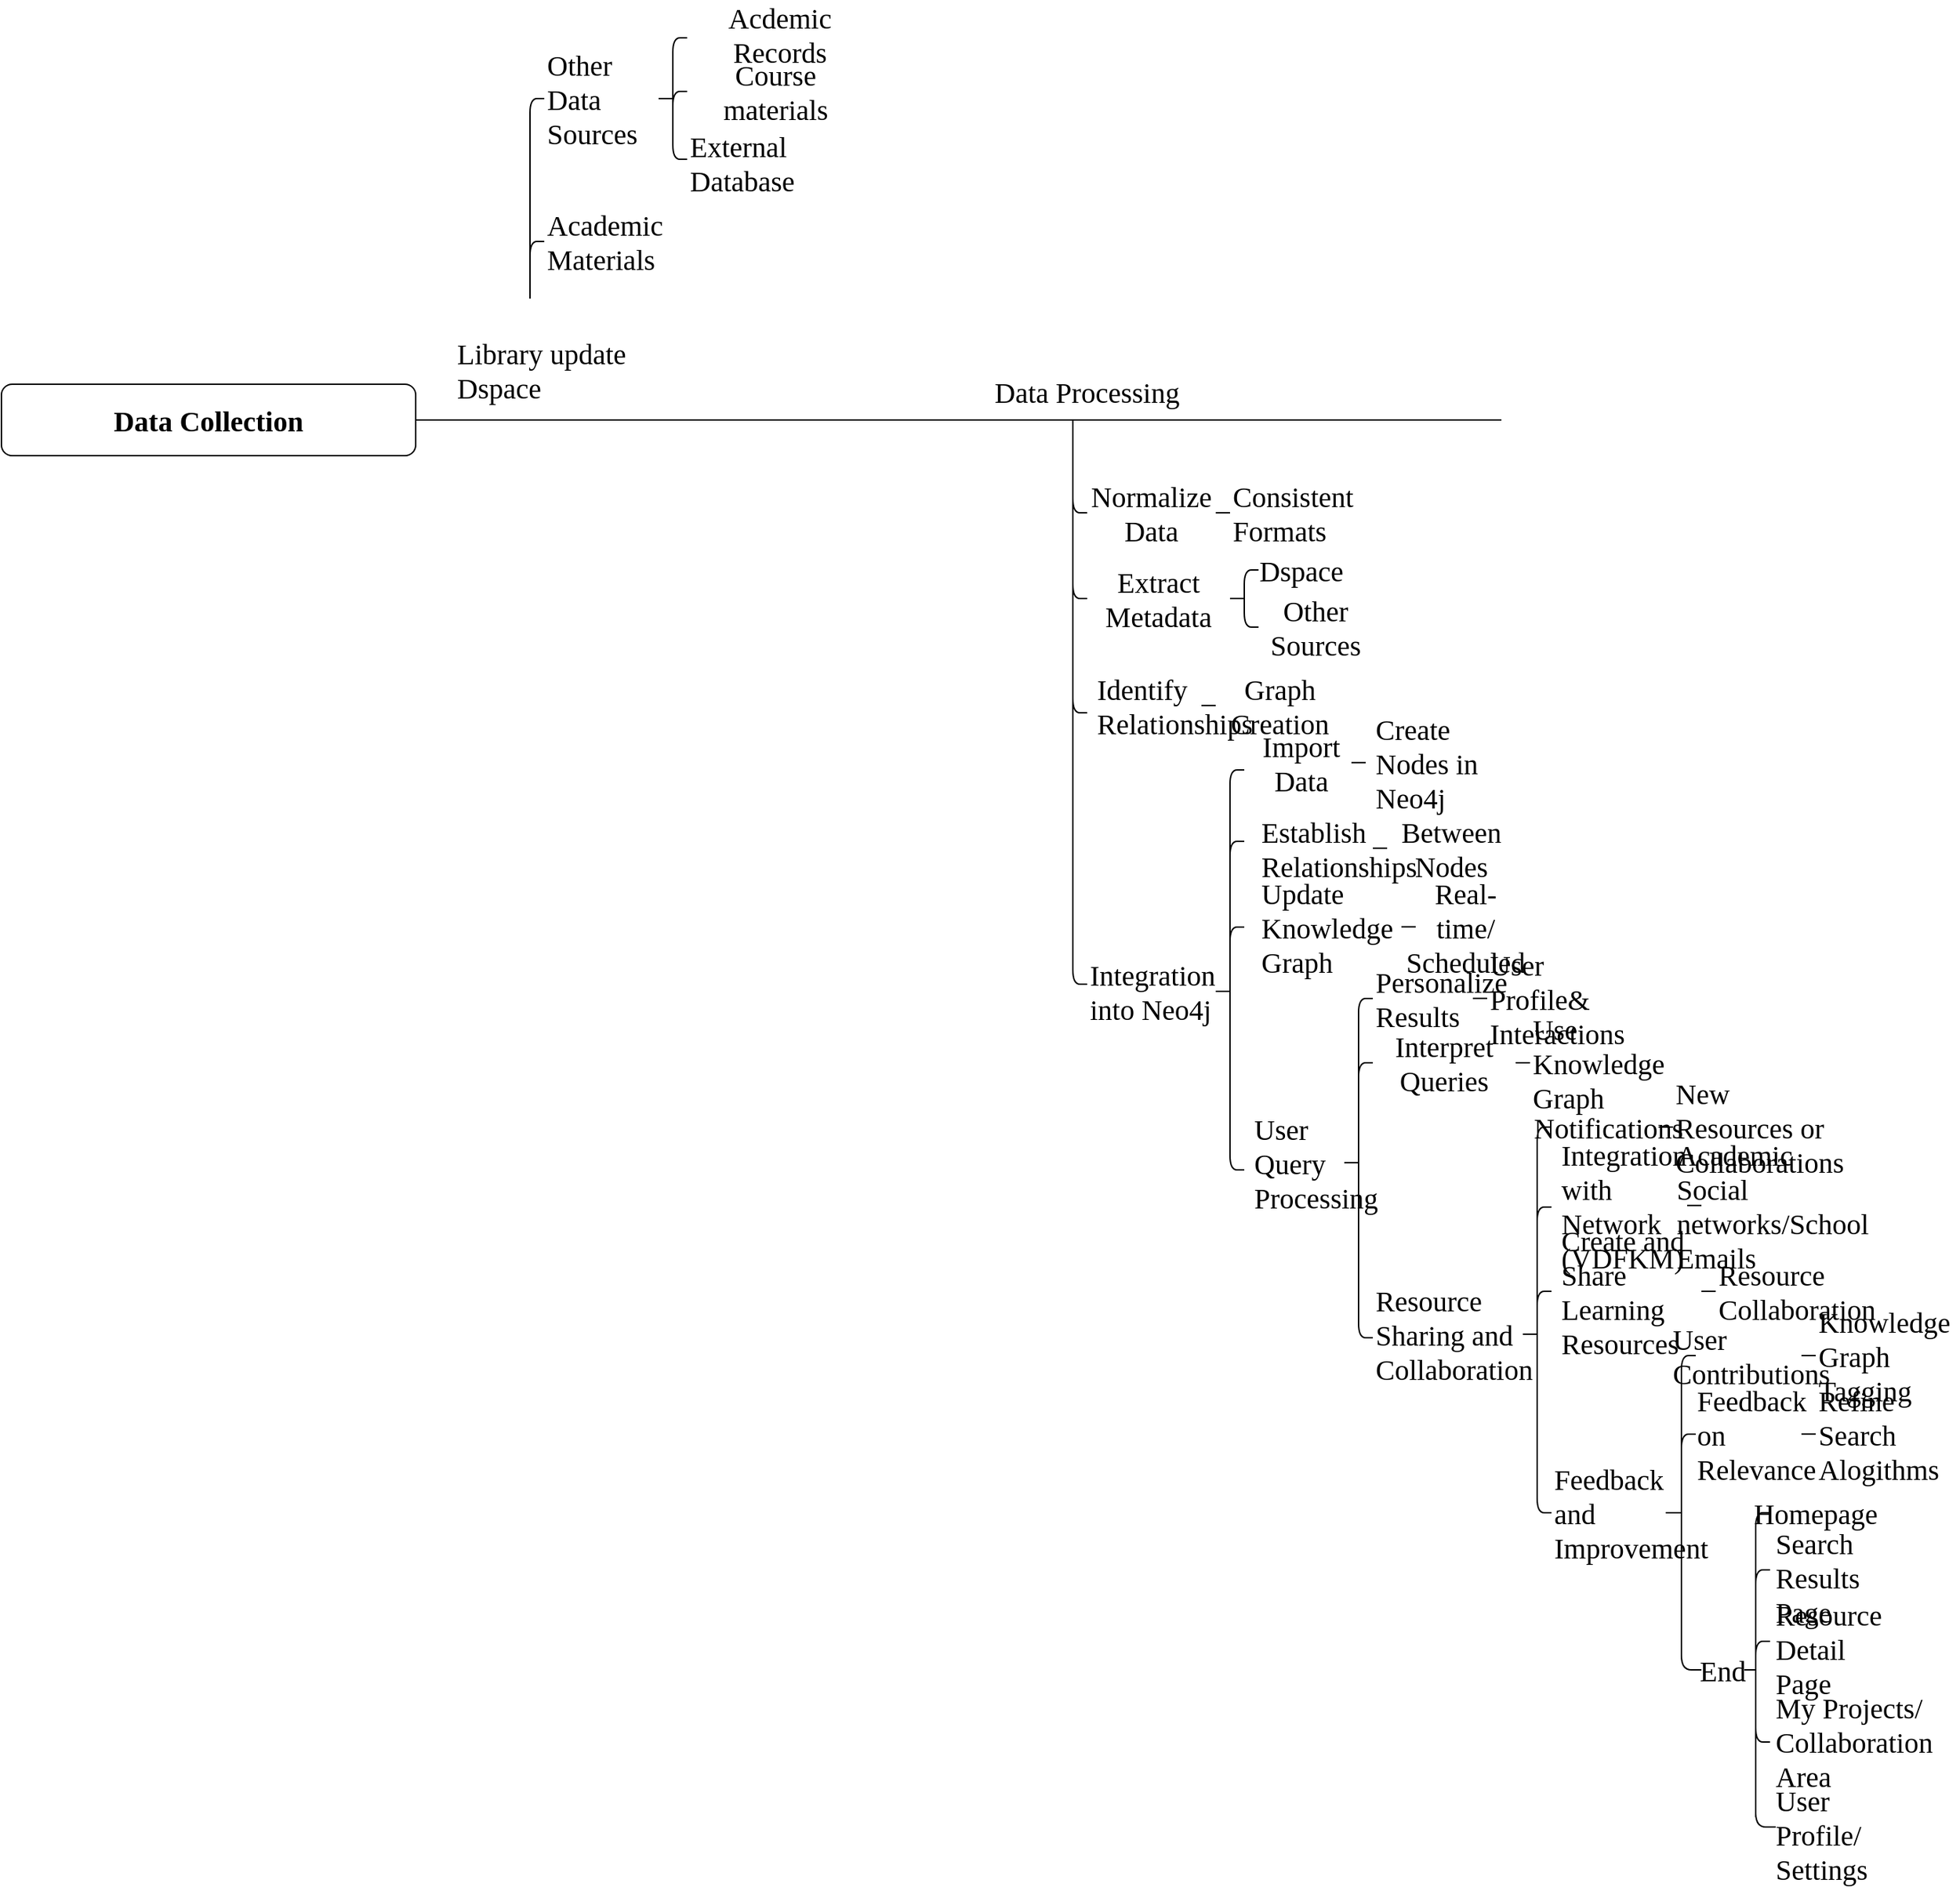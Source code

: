 <mxfile version="23.1.7" type="github">
  <diagram id="8F4zbxn3im7hMf3nRt4b" name="Trang-1">
    <mxGraphModel dx="1049" dy="2805" grid="1" gridSize="10" guides="1" tooltips="1" connect="1" arrows="1" fold="1" page="1" pageScale="1" pageWidth="827" pageHeight="1169" math="0" shadow="0">
      <root>
        <mxCell id="0" />
        <mxCell id="1" parent="0" />
        <mxCell id="zoPng6HbuZyHixyTHXBz-1" value="&lt;b style=&quot;font-size: 20px;&quot;&gt;Data Collection&lt;/b&gt;" style="rounded=1;whiteSpace=wrap;html=1;fontSize=20;fontFamily=Verdana;" vertex="1" parent="1">
          <mxGeometry x="60" y="220" width="290" height="50" as="geometry" />
        </mxCell>
        <mxCell id="zoPng6HbuZyHixyTHXBz-2" value="" style="endArrow=none;html=1;rounded=1;exitX=1;exitY=0.5;exitDx=0;exitDy=0;fontFamily=Verdana;fontSize=20;" edge="1" parent="1" source="zoPng6HbuZyHixyTHXBz-1">
          <mxGeometry width="50" height="50" relative="1" as="geometry">
            <mxPoint x="500" y="360" as="sourcePoint" />
            <mxPoint x="1110" y="245" as="targetPoint" />
          </mxGeometry>
        </mxCell>
        <mxCell id="zoPng6HbuZyHixyTHXBz-3" value="Library update&amp;nbsp;&lt;br style=&quot;font-size: 20px;&quot;&gt;Dspace" style="text;html=1;align=left;verticalAlign=middle;whiteSpace=wrap;rounded=1;fontSize=20;fontFamily=Verdana;" vertex="1" parent="1">
          <mxGeometry x="377" y="190" width="140" height="40" as="geometry" />
        </mxCell>
        <mxCell id="zoPng6HbuZyHixyTHXBz-10" value="Other Data Sources" style="text;html=1;align=left;verticalAlign=middle;whiteSpace=wrap;rounded=0;fontSize=20;fontFamily=Verdana;" vertex="1" parent="1">
          <mxGeometry x="440" width="90" height="40" as="geometry" />
        </mxCell>
        <mxCell id="zoPng6HbuZyHixyTHXBz-12" value="Academic Materials" style="text;html=1;align=left;verticalAlign=middle;whiteSpace=wrap;rounded=0;fontSize=20;fontFamily=Verdana;" vertex="1" parent="1">
          <mxGeometry x="440" y="100" width="90" height="40" as="geometry" />
        </mxCell>
        <mxCell id="zoPng6HbuZyHixyTHXBz-17" value="" style="group;fontFamily=Verdana;fontSize=20;" vertex="1" connectable="0" parent="1">
          <mxGeometry x="430" y="20" height="100" as="geometry" />
        </mxCell>
        <mxCell id="zoPng6HbuZyHixyTHXBz-4" value="" style="endArrow=none;html=1;rounded=1;jumpSize=1;curved=0;endSize=1;startSize=2;strokeWidth=1;fontFamily=Verdana;fontSize=20;" edge="1" parent="zoPng6HbuZyHixyTHXBz-17">
          <mxGeometry width="50" height="50" relative="1" as="geometry">
            <mxPoint y="140" as="sourcePoint" />
            <mxPoint x="10" as="targetPoint" />
            <Array as="points">
              <mxPoint />
            </Array>
          </mxGeometry>
        </mxCell>
        <mxCell id="zoPng6HbuZyHixyTHXBz-16" value="" style="endArrow=none;html=1;rounded=1;jumpSize=1;curved=0;endSize=1;startSize=2;strokeWidth=1;fontFamily=Verdana;fontSize=20;" edge="1" parent="zoPng6HbuZyHixyTHXBz-17">
          <mxGeometry width="50" height="50" relative="1" as="geometry">
            <mxPoint y="130" as="sourcePoint" />
            <mxPoint x="10" y="100" as="targetPoint" />
            <Array as="points">
              <mxPoint y="100" />
            </Array>
          </mxGeometry>
        </mxCell>
        <mxCell id="zoPng6HbuZyHixyTHXBz-21" value="" style="group;fontFamily=Verdana;fontSize=20;" vertex="1" connectable="0" parent="1">
          <mxGeometry x="530" y="-22.5" height="85" as="geometry" />
        </mxCell>
        <mxCell id="zoPng6HbuZyHixyTHXBz-15" value="" style="endArrow=none;html=1;rounded=1;fontFamily=Verdana;fontSize=20;" edge="1" parent="zoPng6HbuZyHixyTHXBz-21">
          <mxGeometry width="50" height="50" relative="1" as="geometry">
            <mxPoint x="-10" y="42.5" as="sourcePoint" />
            <mxPoint y="42.46" as="targetPoint" />
            <Array as="points">
              <mxPoint y="42.46" />
            </Array>
          </mxGeometry>
        </mxCell>
        <mxCell id="zoPng6HbuZyHixyTHXBz-19" value="" style="group;fontFamily=Verdana;fontSize=20;" vertex="1" connectable="0" parent="1">
          <mxGeometry x="530" y="-22.5" height="85" as="geometry" />
        </mxCell>
        <mxCell id="zoPng6HbuZyHixyTHXBz-13" value="" style="endArrow=none;html=1;rounded=1;jumpSize=1;curved=0;endSize=1;startSize=2;strokeWidth=1;fontFamily=Verdana;fontSize=20;" edge="1" parent="zoPng6HbuZyHixyTHXBz-19">
          <mxGeometry width="50" height="50" relative="1" as="geometry">
            <mxPoint x="10" y="85" as="sourcePoint" />
            <mxPoint x="10" as="targetPoint" />
            <Array as="points">
              <mxPoint y="85" />
              <mxPoint />
            </Array>
          </mxGeometry>
        </mxCell>
        <mxCell id="zoPng6HbuZyHixyTHXBz-22" value="Acdemic Records" style="text;html=1;align=center;verticalAlign=middle;whiteSpace=wrap;rounded=0;fontSize=20;fontFamily=Verdana;" vertex="1" parent="1">
          <mxGeometry x="540" y="-40" width="130" height="30" as="geometry" />
        </mxCell>
        <mxCell id="zoPng6HbuZyHixyTHXBz-23" value="Course materials" style="text;html=1;align=center;verticalAlign=middle;whiteSpace=wrap;rounded=0;fontSize=20;fontFamily=Verdana;" vertex="1" parent="1">
          <mxGeometry x="540" width="124" height="30" as="geometry" />
        </mxCell>
        <mxCell id="zoPng6HbuZyHixyTHXBz-24" value="External Database" style="text;html=1;align=left;verticalAlign=middle;whiteSpace=wrap;rounded=0;fontSize=20;fontFamily=Verdana;" vertex="1" parent="1">
          <mxGeometry x="540" y="50" width="60" height="30" as="geometry" />
        </mxCell>
        <mxCell id="zoPng6HbuZyHixyTHXBz-18" value="" style="endArrow=none;html=1;rounded=1;jumpSize=1;curved=0;endSize=1;startSize=2;strokeWidth=1;fontFamily=Verdana;fontSize=20;" edge="1" parent="1">
          <mxGeometry width="50" height="50" relative="1" as="geometry">
            <mxPoint x="530" y="35" as="sourcePoint" />
            <mxPoint x="540" y="15" as="targetPoint" />
            <Array as="points">
              <mxPoint x="530" y="15" />
            </Array>
          </mxGeometry>
        </mxCell>
        <mxCell id="zoPng6HbuZyHixyTHXBz-26" value="Data Processing" style="text;html=1;align=center;verticalAlign=middle;whiteSpace=wrap;rounded=0;fontSize=20;fontFamily=Verdana;" vertex="1" parent="1">
          <mxGeometry x="740" y="210" width="160" height="30" as="geometry" />
        </mxCell>
        <mxCell id="zoPng6HbuZyHixyTHXBz-33" value="" style="group;fontFamily=Verdana;fontSize=20;" vertex="1" connectable="0" parent="1">
          <mxGeometry x="920" y="535" height="100" as="geometry" />
        </mxCell>
        <mxCell id="zoPng6HbuZyHixyTHXBz-34" value="" style="endArrow=none;html=1;rounded=1;jumpSize=1;curved=0;endSize=1;startSize=2;strokeWidth=1;fontFamily=Verdana;fontSize=20;" edge="1" parent="zoPng6HbuZyHixyTHXBz-33">
          <mxGeometry width="50" height="50" relative="1" as="geometry">
            <mxPoint y="140" as="sourcePoint" />
            <mxPoint x="10" y="5" as="targetPoint" />
            <Array as="points">
              <mxPoint y="5" />
            </Array>
          </mxGeometry>
        </mxCell>
        <mxCell id="zoPng6HbuZyHixyTHXBz-35" value="" style="endArrow=none;html=1;rounded=1;jumpSize=1;curved=0;endSize=1;startSize=2;strokeWidth=1;fontFamily=Verdana;fontSize=20;" edge="1" parent="zoPng6HbuZyHixyTHXBz-33">
          <mxGeometry width="50" height="50" relative="1" as="geometry">
            <mxPoint y="130" as="sourcePoint" />
            <mxPoint x="10" y="65" as="targetPoint" />
            <Array as="points">
              <mxPoint y="65" />
            </Array>
          </mxGeometry>
        </mxCell>
        <mxCell id="zoPng6HbuZyHixyTHXBz-31" value="" style="endArrow=none;html=1;rounded=1;jumpSize=1;curved=0;endSize=1;startSize=2;strokeWidth=1;fontFamily=Verdana;fontSize=20;" edge="1" parent="1">
          <mxGeometry width="50" height="50" relative="1" as="geometry">
            <mxPoint x="810" y="245" as="sourcePoint" />
            <mxPoint x="820" y="640" as="targetPoint" />
            <Array as="points">
              <mxPoint x="810" y="640" />
            </Array>
          </mxGeometry>
        </mxCell>
        <mxCell id="zoPng6HbuZyHixyTHXBz-32" value="" style="endArrow=none;html=1;rounded=1;jumpSize=1;curved=0;endSize=1;startSize=2;strokeWidth=1;fontFamily=Verdana;fontSize=20;" edge="1" parent="1">
          <mxGeometry width="50" height="50" relative="1" as="geometry">
            <mxPoint x="810" y="400" as="sourcePoint" />
            <mxPoint x="820" y="450" as="targetPoint" />
            <Array as="points">
              <mxPoint x="810" y="450" />
            </Array>
          </mxGeometry>
        </mxCell>
        <mxCell id="zoPng6HbuZyHixyTHXBz-28" value="" style="endArrow=none;html=1;rounded=1;jumpSize=1;curved=0;endSize=1;startSize=2;strokeWidth=1;fontFamily=Verdana;fontSize=20;" edge="1" parent="1">
          <mxGeometry width="50" height="50" relative="1" as="geometry">
            <mxPoint x="810" y="250" as="sourcePoint" />
            <mxPoint x="820" y="310" as="targetPoint" />
            <Array as="points">
              <mxPoint x="810" y="310" />
            </Array>
          </mxGeometry>
        </mxCell>
        <mxCell id="zoPng6HbuZyHixyTHXBz-29" value="" style="endArrow=none;html=1;rounded=1;jumpSize=1;curved=0;endSize=1;startSize=2;strokeWidth=1;fontFamily=Verdana;fontSize=20;" edge="1" parent="1">
          <mxGeometry width="50" height="50" relative="1" as="geometry">
            <mxPoint x="810" y="330" as="sourcePoint" />
            <mxPoint x="820" y="370" as="targetPoint" />
            <Array as="points">
              <mxPoint x="810" y="370" />
            </Array>
          </mxGeometry>
        </mxCell>
        <mxCell id="zoPng6HbuZyHixyTHXBz-36" value="Normalize Data" style="text;html=1;align=center;verticalAlign=middle;whiteSpace=wrap;rounded=0;fontFamily=Verdana;fontSize=20;" vertex="1" parent="1">
          <mxGeometry x="820" y="300" width="90" height="20" as="geometry" />
        </mxCell>
        <mxCell id="zoPng6HbuZyHixyTHXBz-37" value="Extract Metadata" style="text;html=1;align=center;verticalAlign=middle;whiteSpace=wrap;rounded=0;fontFamily=Verdana;fontSize=20;" vertex="1" parent="1">
          <mxGeometry x="820" y="360" width="100" height="20" as="geometry" />
        </mxCell>
        <mxCell id="zoPng6HbuZyHixyTHXBz-38" value="Identify Relationships" style="text;html=1;align=left;verticalAlign=middle;whiteSpace=wrap;rounded=0;fontFamily=Verdana;fontSize=20;" vertex="1" parent="1">
          <mxGeometry x="825" y="430" width="80" height="30" as="geometry" />
        </mxCell>
        <mxCell id="zoPng6HbuZyHixyTHXBz-39" value="Integration into Neo4j" style="text;html=1;align=left;verticalAlign=middle;whiteSpace=wrap;rounded=0;fontFamily=Verdana;fontSize=20;" vertex="1" parent="1">
          <mxGeometry x="820" y="630" width="90" height="30" as="geometry" />
        </mxCell>
        <mxCell id="zoPng6HbuZyHixyTHXBz-40" value="" style="endArrow=none;html=1;rounded=1;exitX=1;exitY=0.5;exitDx=0;exitDy=0;fontFamily=Verdana;fontSize=20;" edge="1" parent="1" source="zoPng6HbuZyHixyTHXBz-36">
          <mxGeometry width="50" height="50" relative="1" as="geometry">
            <mxPoint x="920" y="410" as="sourcePoint" />
            <mxPoint x="920" y="310" as="targetPoint" />
          </mxGeometry>
        </mxCell>
        <mxCell id="zoPng6HbuZyHixyTHXBz-41" value="Consistent Formats" style="text;html=1;align=left;verticalAlign=middle;whiteSpace=wrap;rounded=0;fontFamily=Verdana;fontSize=20;" vertex="1" parent="1">
          <mxGeometry x="920" y="295" width="60" height="30" as="geometry" />
        </mxCell>
        <mxCell id="zoPng6HbuZyHixyTHXBz-43" value="" style="endArrow=none;html=1;rounded=1;jumpSize=1;curved=0;endSize=1;startSize=2;strokeWidth=1;fontFamily=Verdana;fontSize=20;" edge="1" parent="1">
          <mxGeometry width="50" height="50" relative="1" as="geometry">
            <mxPoint x="940" y="390" as="sourcePoint" />
            <mxPoint x="940" y="350" as="targetPoint" />
            <Array as="points">
              <mxPoint x="930" y="390" />
              <mxPoint x="930" y="350" />
            </Array>
          </mxGeometry>
        </mxCell>
        <mxCell id="zoPng6HbuZyHixyTHXBz-44" value="" style="endArrow=none;html=1;rounded=1;fontFamily=Verdana;fontSize=20;" edge="1" parent="1">
          <mxGeometry width="50" height="50" relative="1" as="geometry">
            <mxPoint x="920" y="369.97" as="sourcePoint" />
            <mxPoint x="930" y="369.97" as="targetPoint" />
            <Array as="points">
              <mxPoint x="930" y="369.97" />
            </Array>
          </mxGeometry>
        </mxCell>
        <mxCell id="zoPng6HbuZyHixyTHXBz-45" value="Dspace" style="text;html=1;align=center;verticalAlign=middle;whiteSpace=wrap;rounded=0;fontFamily=Verdana;fontSize=20;" vertex="1" parent="1">
          <mxGeometry x="940" y="340" width="60" height="20" as="geometry" />
        </mxCell>
        <mxCell id="zoPng6HbuZyHixyTHXBz-46" value="Other Sources" style="text;html=1;align=center;verticalAlign=middle;whiteSpace=wrap;rounded=0;fontFamily=Verdana;fontSize=20;" vertex="1" parent="1">
          <mxGeometry x="940" y="380" width="80" height="20" as="geometry" />
        </mxCell>
        <mxCell id="zoPng6HbuZyHixyTHXBz-47" value="" style="endArrow=none;html=1;rounded=1;exitX=1;exitY=0.5;exitDx=0;exitDy=0;fontFamily=Verdana;fontSize=20;" edge="1" parent="1">
          <mxGeometry width="50" height="50" relative="1" as="geometry">
            <mxPoint x="900" y="444.9" as="sourcePoint" />
            <mxPoint x="910" y="444.9" as="targetPoint" />
          </mxGeometry>
        </mxCell>
        <mxCell id="zoPng6HbuZyHixyTHXBz-48" value="Graph Creation" style="text;html=1;align=center;verticalAlign=middle;whiteSpace=wrap;rounded=0;fontFamily=Verdana;fontSize=20;" vertex="1" parent="1">
          <mxGeometry x="910" y="435" width="90" height="20" as="geometry" />
        </mxCell>
        <mxCell id="zoPng6HbuZyHixyTHXBz-49" value="" style="endArrow=none;html=1;rounded=1;jumpSize=1;curved=0;endSize=1;startSize=2;strokeWidth=1;fontFamily=Verdana;fontSize=20;" edge="1" parent="1">
          <mxGeometry width="50" height="50" relative="1" as="geometry">
            <mxPoint x="930" y="770" as="sourcePoint" />
            <mxPoint x="930" y="490" as="targetPoint" />
            <Array as="points">
              <mxPoint x="920" y="770" />
              <mxPoint x="920" y="490" />
            </Array>
          </mxGeometry>
        </mxCell>
        <mxCell id="zoPng6HbuZyHixyTHXBz-50" value="" style="endArrow=none;html=1;rounded=1;exitX=1;exitY=0.5;exitDx=0;exitDy=0;fontFamily=Verdana;fontSize=20;" edge="1" parent="1" source="zoPng6HbuZyHixyTHXBz-39">
          <mxGeometry width="50" height="50" relative="1" as="geometry">
            <mxPoint x="910" y="650" as="sourcePoint" />
            <mxPoint x="920" y="645" as="targetPoint" />
          </mxGeometry>
        </mxCell>
        <mxCell id="zoPng6HbuZyHixyTHXBz-51" value="Import Data" style="text;html=1;align=center;verticalAlign=middle;whiteSpace=wrap;rounded=0;fontFamily=Verdana;fontSize=20;" vertex="1" parent="1">
          <mxGeometry x="935" y="470" width="70" height="30" as="geometry" />
        </mxCell>
        <mxCell id="zoPng6HbuZyHixyTHXBz-52" value="Establish Relationships" style="text;html=1;align=left;verticalAlign=middle;whiteSpace=wrap;rounded=0;fontFamily=Verdana;fontSize=20;" vertex="1" parent="1">
          <mxGeometry x="940" y="530" width="70" height="30" as="geometry" />
        </mxCell>
        <mxCell id="zoPng6HbuZyHixyTHXBz-53" value="Update Knowledge Graph" style="text;html=1;align=left;verticalAlign=middle;whiteSpace=wrap;rounded=0;fontFamily=Verdana;fontSize=20;" vertex="1" parent="1">
          <mxGeometry x="940" y="585" width="100" height="30" as="geometry" />
        </mxCell>
        <mxCell id="zoPng6HbuZyHixyTHXBz-54" value="User Query Processing" style="text;html=1;align=left;verticalAlign=middle;whiteSpace=wrap;rounded=0;fontFamily=Verdana;fontSize=20;" vertex="1" parent="1">
          <mxGeometry x="935" y="750" width="75" height="30" as="geometry" />
        </mxCell>
        <mxCell id="zoPng6HbuZyHixyTHXBz-55" value="" style="endArrow=none;html=1;rounded=1;jumpSize=1;curved=0;endSize=1;startSize=2;strokeWidth=1;fontFamily=Verdana;fontSize=20;" edge="1" parent="1">
          <mxGeometry width="50" height="50" relative="1" as="geometry">
            <mxPoint x="1020" y="887.5" as="sourcePoint" />
            <mxPoint x="1020" y="650" as="targetPoint" />
            <Array as="points">
              <mxPoint x="1010" y="887.5" />
              <mxPoint x="1010" y="650" />
            </Array>
          </mxGeometry>
        </mxCell>
        <mxCell id="zoPng6HbuZyHixyTHXBz-56" value="" style="endArrow=none;html=1;rounded=1;exitX=1;exitY=0.5;exitDx=0;exitDy=0;fontFamily=Verdana;fontSize=20;" edge="1" parent="1">
          <mxGeometry width="50" height="50" relative="1" as="geometry">
            <mxPoint x="1000" y="764.91" as="sourcePoint" />
            <mxPoint x="1010" y="764.91" as="targetPoint" />
          </mxGeometry>
        </mxCell>
        <mxCell id="zoPng6HbuZyHixyTHXBz-57" value="" style="endArrow=none;html=1;rounded=1;exitX=1;exitY=0.5;exitDx=0;exitDy=0;fontFamily=Verdana;fontSize=20;" edge="1" parent="1">
          <mxGeometry width="50" height="50" relative="1" as="geometry">
            <mxPoint x="1005" y="484.87" as="sourcePoint" />
            <mxPoint x="1015" y="484.87" as="targetPoint" />
          </mxGeometry>
        </mxCell>
        <mxCell id="zoPng6HbuZyHixyTHXBz-59" value="Create Nodes in Neo4j" style="text;html=1;align=left;verticalAlign=middle;whiteSpace=wrap;rounded=0;fontFamily=Verdana;fontSize=20;" vertex="1" parent="1">
          <mxGeometry x="1020" y="470" width="90" height="30" as="geometry" />
        </mxCell>
        <mxCell id="zoPng6HbuZyHixyTHXBz-60" value="" style="endArrow=none;html=1;rounded=1;exitX=1;exitY=0.5;exitDx=0;exitDy=0;fontFamily=Verdana;fontSize=20;" edge="1" parent="1">
          <mxGeometry width="50" height="50" relative="1" as="geometry">
            <mxPoint x="1020" y="544.8" as="sourcePoint" />
            <mxPoint x="1030" y="544.8" as="targetPoint" />
          </mxGeometry>
        </mxCell>
        <mxCell id="zoPng6HbuZyHixyTHXBz-61" value="Between Nodes" style="text;html=1;align=center;verticalAlign=middle;whiteSpace=wrap;rounded=0;fontFamily=Verdana;fontSize=20;" vertex="1" parent="1">
          <mxGeometry x="1030" y="535" width="90" height="20" as="geometry" />
        </mxCell>
        <mxCell id="zoPng6HbuZyHixyTHXBz-62" value="Real-time/&lt;br style=&quot;font-size: 20px;&quot;&gt;Scheduled" style="text;html=1;align=center;verticalAlign=middle;whiteSpace=wrap;rounded=0;fontFamily=Verdana;fontSize=20;" vertex="1" parent="1">
          <mxGeometry x="1050" y="585" width="70" height="30" as="geometry" />
        </mxCell>
        <mxCell id="zoPng6HbuZyHixyTHXBz-63" value="" style="endArrow=none;html=1;rounded=1;exitX=1;exitY=0.5;exitDx=0;exitDy=0;fontFamily=Verdana;fontSize=20;" edge="1" parent="1">
          <mxGeometry width="50" height="50" relative="1" as="geometry">
            <mxPoint x="1040" y="599.81" as="sourcePoint" />
            <mxPoint x="1050" y="599.81" as="targetPoint" />
          </mxGeometry>
        </mxCell>
        <mxCell id="zoPng6HbuZyHixyTHXBz-64" value="" style="group;fontFamily=Verdana;fontSize=20;" vertex="1" connectable="0" parent="1">
          <mxGeometry x="1010" y="690" height="100" as="geometry" />
        </mxCell>
        <mxCell id="zoPng6HbuZyHixyTHXBz-65" value="" style="endArrow=none;html=1;rounded=1;jumpSize=1;curved=0;endSize=1;startSize=2;strokeWidth=1;fontFamily=Verdana;fontSize=20;" edge="1" parent="zoPng6HbuZyHixyTHXBz-64">
          <mxGeometry width="50" height="50" relative="1" as="geometry">
            <mxPoint y="140" as="sourcePoint" />
            <mxPoint x="10" y="5" as="targetPoint" />
            <Array as="points">
              <mxPoint y="5" />
            </Array>
          </mxGeometry>
        </mxCell>
        <mxCell id="zoPng6HbuZyHixyTHXBz-69" value="Personalize Results" style="text;html=1;align=left;verticalAlign=middle;whiteSpace=wrap;rounded=0;fontFamily=Verdana;fontSize=20;" vertex="1" parent="1">
          <mxGeometry x="1020" y="635" width="60" height="30" as="geometry" />
        </mxCell>
        <mxCell id="zoPng6HbuZyHixyTHXBz-70" value="" style="endArrow=none;html=1;rounded=1;exitX=1;exitY=0.5;exitDx=0;exitDy=0;fontFamily=Verdana;fontSize=20;" edge="1" parent="1">
          <mxGeometry width="50" height="50" relative="1" as="geometry">
            <mxPoint x="1090" y="649.91" as="sourcePoint" />
            <mxPoint x="1100" y="649.91" as="targetPoint" />
          </mxGeometry>
        </mxCell>
        <mxCell id="zoPng6HbuZyHixyTHXBz-71" value="User Profile&amp;amp;&lt;br style=&quot;font-size: 20px;&quot;&gt;Interactions" style="text;html=1;align=left;verticalAlign=middle;whiteSpace=wrap;rounded=0;fontFamily=Verdana;fontSize=20;" vertex="1" parent="1">
          <mxGeometry x="1100" y="635" width="80" height="30" as="geometry" />
        </mxCell>
        <mxCell id="zoPng6HbuZyHixyTHXBz-72" value="Interpret Queries" style="text;html=1;align=center;verticalAlign=middle;whiteSpace=wrap;rounded=0;fontFamily=Verdana;fontSize=20;" vertex="1" parent="1">
          <mxGeometry x="1020" y="685" width="100" height="20" as="geometry" />
        </mxCell>
        <mxCell id="zoPng6HbuZyHixyTHXBz-73" value="" style="endArrow=none;html=1;rounded=1;exitX=1;exitY=0.5;exitDx=0;exitDy=0;fontFamily=Verdana;fontSize=20;" edge="1" parent="1" source="zoPng6HbuZyHixyTHXBz-72">
          <mxGeometry width="50" height="50" relative="1" as="geometry">
            <mxPoint x="1100" y="659.91" as="sourcePoint" />
            <mxPoint x="1130" y="695" as="targetPoint" />
          </mxGeometry>
        </mxCell>
        <mxCell id="zoPng6HbuZyHixyTHXBz-74" value="Use Knowledge Graph" style="text;html=1;align=left;verticalAlign=middle;whiteSpace=wrap;rounded=0;fontFamily=Verdana;fontSize=20;" vertex="1" parent="1">
          <mxGeometry x="1130" y="680" width="90" height="30" as="geometry" />
        </mxCell>
        <mxCell id="zoPng6HbuZyHixyTHXBz-75" value="Resource Sharing and Collaboration" style="text;html=1;align=left;verticalAlign=middle;whiteSpace=wrap;rounded=0;fontFamily=Verdana;fontSize=20;" vertex="1" parent="1">
          <mxGeometry x="1020" y="870" width="100" height="30" as="geometry" />
        </mxCell>
        <mxCell id="zoPng6HbuZyHixyTHXBz-76" value="" style="endArrow=none;html=1;rounded=1;jumpSize=1;curved=0;endSize=1;startSize=2;strokeWidth=1;fontFamily=Verdana;fontSize=20;" edge="1" parent="1">
          <mxGeometry width="50" height="50" relative="1" as="geometry">
            <mxPoint x="1145" y="1010" as="sourcePoint" />
            <mxPoint x="1145" y="740" as="targetPoint" />
            <Array as="points">
              <mxPoint x="1135" y="1010" />
              <mxPoint x="1135" y="740" />
            </Array>
          </mxGeometry>
        </mxCell>
        <mxCell id="zoPng6HbuZyHixyTHXBz-77" value="" style="endArrow=none;html=1;rounded=1;fontFamily=Verdana;fontSize=20;" edge="1" parent="1">
          <mxGeometry width="50" height="50" relative="1" as="geometry">
            <mxPoint x="1125" y="884.95" as="sourcePoint" />
            <mxPoint x="1135" y="885.05" as="targetPoint" />
            <Array as="points" />
          </mxGeometry>
        </mxCell>
        <mxCell id="zoPng6HbuZyHixyTHXBz-78" value="" style="group;fontFamily=Verdana;fontSize=20;" vertex="1" connectable="0" parent="1">
          <mxGeometry x="1135" y="791" height="100" as="geometry" />
        </mxCell>
        <mxCell id="zoPng6HbuZyHixyTHXBz-79" value="" style="endArrow=none;html=1;rounded=1;jumpSize=1;curved=0;endSize=1;startSize=2;strokeWidth=1;fontFamily=Verdana;fontSize=20;" edge="1" parent="zoPng6HbuZyHixyTHXBz-78">
          <mxGeometry width="50" height="50" relative="1" as="geometry">
            <mxPoint y="140" as="sourcePoint" />
            <mxPoint x="10" y="5" as="targetPoint" />
            <Array as="points">
              <mxPoint y="5" />
            </Array>
          </mxGeometry>
        </mxCell>
        <mxCell id="zoPng6HbuZyHixyTHXBz-80" value="" style="group;fontFamily=Verdana;fontSize=20;" vertex="1" connectable="0" parent="1">
          <mxGeometry x="1135" y="850" height="100" as="geometry" />
        </mxCell>
        <mxCell id="zoPng6HbuZyHixyTHXBz-81" value="" style="endArrow=none;html=1;rounded=1;jumpSize=1;curved=0;endSize=1;startSize=2;strokeWidth=1;fontFamily=Verdana;fontSize=20;" edge="1" parent="zoPng6HbuZyHixyTHXBz-80">
          <mxGeometry width="50" height="50" relative="1" as="geometry">
            <mxPoint y="140" as="sourcePoint" />
            <mxPoint x="10" y="5" as="targetPoint" />
            <Array as="points">
              <mxPoint y="5" />
            </Array>
          </mxGeometry>
        </mxCell>
        <mxCell id="zoPng6HbuZyHixyTHXBz-82" value="Notifications" style="text;html=1;align=center;verticalAlign=middle;whiteSpace=wrap;rounded=0;fontFamily=Verdana;fontSize=20;" vertex="1" parent="1">
          <mxGeometry x="1150" y="730" width="70" height="20" as="geometry" />
        </mxCell>
        <mxCell id="zoPng6HbuZyHixyTHXBz-83" value="Integration with Network (VDFKM)" style="text;html=1;align=left;verticalAlign=middle;whiteSpace=wrap;rounded=0;fontFamily=Verdana;fontSize=20;" vertex="1" parent="1">
          <mxGeometry x="1150" y="775" width="90" height="40" as="geometry" />
        </mxCell>
        <mxCell id="zoPng6HbuZyHixyTHXBz-84" value="Create and Share&lt;br style=&quot;font-size: 20px;&quot;&gt;Learning&lt;br style=&quot;font-size: 20px;&quot;&gt;Resources" style="text;html=1;align=left;verticalAlign=middle;whiteSpace=wrap;rounded=0;fontFamily=Verdana;fontSize=20;" vertex="1" parent="1">
          <mxGeometry x="1150" y="835" width="100" height="40" as="geometry" />
        </mxCell>
        <mxCell id="zoPng6HbuZyHixyTHXBz-85" value="Feedback and Improvement" style="text;html=1;align=left;verticalAlign=middle;whiteSpace=wrap;rounded=0;fontFamily=Verdana;fontSize=20;" vertex="1" parent="1">
          <mxGeometry x="1145" y="995" width="80" height="30" as="geometry" />
        </mxCell>
        <mxCell id="zoPng6HbuZyHixyTHXBz-87" value="" style="endArrow=none;html=1;rounded=1;jumpSize=1;curved=0;endSize=1;startSize=2;strokeWidth=1;fontFamily=Verdana;fontSize=20;" edge="1" parent="1">
          <mxGeometry width="50" height="50" relative="1" as="geometry">
            <mxPoint x="1250" y="1120" as="sourcePoint" />
            <mxPoint x="1246" y="900" as="targetPoint" />
            <Array as="points">
              <mxPoint x="1236" y="1120" />
              <mxPoint x="1236" y="900" />
            </Array>
          </mxGeometry>
        </mxCell>
        <mxCell id="zoPng6HbuZyHixyTHXBz-88" value="" style="endArrow=none;html=1;rounded=1;entryX=1;entryY=0.5;entryDx=0;entryDy=0;fontFamily=Verdana;fontSize=20;" edge="1" parent="1" target="zoPng6HbuZyHixyTHXBz-82">
          <mxGeometry width="50" height="50" relative="1" as="geometry">
            <mxPoint x="1230" y="740" as="sourcePoint" />
            <mxPoint x="1140" y="705" as="targetPoint" />
          </mxGeometry>
        </mxCell>
        <mxCell id="zoPng6HbuZyHixyTHXBz-89" value="New Resources or Collaborations" style="text;html=1;align=left;verticalAlign=middle;whiteSpace=wrap;rounded=0;fontFamily=Verdana;fontSize=20;" vertex="1" parent="1">
          <mxGeometry x="1230" y="725" width="100" height="30" as="geometry" />
        </mxCell>
        <mxCell id="zoPng6HbuZyHixyTHXBz-90" value="&lt;div style=&quot;text-align: left; font-size: 20px;&quot;&gt;&lt;span style=&quot;background-color: initial; font-size: 20px;&quot;&gt;Academic Social&lt;/span&gt;&lt;/div&gt;&lt;div style=&quot;text-align: left; font-size: 20px;&quot;&gt;&lt;span style=&quot;background-color: initial; font-size: 20px;&quot;&gt;networks/School&lt;/span&gt;&lt;/div&gt;&lt;div style=&quot;text-align: left; font-size: 20px;&quot;&gt;&lt;span style=&quot;background-color: initial; font-size: 20px;&quot;&gt;Emails&lt;/span&gt;&lt;/div&gt;" style="text;html=1;align=center;verticalAlign=middle;whiteSpace=wrap;rounded=0;fontFamily=Verdana;fontSize=20;" vertex="1" parent="1">
          <mxGeometry x="1250" y="775" width="100" height="40" as="geometry" />
        </mxCell>
        <mxCell id="zoPng6HbuZyHixyTHXBz-91" value="" style="endArrow=none;html=1;rounded=1;entryX=1;entryY=0.5;entryDx=0;entryDy=0;fontFamily=Verdana;fontSize=20;" edge="1" parent="1">
          <mxGeometry width="50" height="50" relative="1" as="geometry">
            <mxPoint x="1250" y="794.89" as="sourcePoint" />
            <mxPoint x="1240" y="794.89" as="targetPoint" />
          </mxGeometry>
        </mxCell>
        <mxCell id="zoPng6HbuZyHixyTHXBz-92" value="Resource Collaboration" style="text;html=1;align=left;verticalAlign=middle;whiteSpace=wrap;rounded=0;fontFamily=Verdana;fontSize=20;" vertex="1" parent="1">
          <mxGeometry x="1260" y="840" width="70" height="30" as="geometry" />
        </mxCell>
        <mxCell id="zoPng6HbuZyHixyTHXBz-93" value="" style="endArrow=none;html=1;rounded=1;entryX=1;entryY=0.5;entryDx=0;entryDy=0;exitX=0;exitY=0.5;exitDx=0;exitDy=0;fontFamily=Verdana;fontSize=20;" edge="1" parent="1" source="zoPng6HbuZyHixyTHXBz-92" target="zoPng6HbuZyHixyTHXBz-84">
          <mxGeometry width="50" height="50" relative="1" as="geometry">
            <mxPoint x="1260" y="804.89" as="sourcePoint" />
            <mxPoint x="1250" y="804.89" as="targetPoint" />
          </mxGeometry>
        </mxCell>
        <mxCell id="zoPng6HbuZyHixyTHXBz-94" value="" style="endArrow=none;html=1;rounded=1;exitX=1;exitY=0.5;exitDx=0;exitDy=0;fontFamily=Verdana;fontSize=20;" edge="1" parent="1" source="zoPng6HbuZyHixyTHXBz-85">
          <mxGeometry width="50" height="50" relative="1" as="geometry">
            <mxPoint x="1200" y="1040" as="sourcePoint" />
            <mxPoint x="1236" y="1010" as="targetPoint" />
          </mxGeometry>
        </mxCell>
        <mxCell id="zoPng6HbuZyHixyTHXBz-95" value="" style="group;fontFamily=Verdana;fontSize=20;" vertex="1" connectable="0" parent="1">
          <mxGeometry x="1236" y="950" height="100" as="geometry" />
        </mxCell>
        <mxCell id="zoPng6HbuZyHixyTHXBz-96" value="" style="endArrow=none;html=1;rounded=1;jumpSize=1;curved=0;endSize=1;startSize=2;strokeWidth=1;fontFamily=Verdana;fontSize=20;" edge="1" parent="zoPng6HbuZyHixyTHXBz-95">
          <mxGeometry width="50" height="50" relative="1" as="geometry">
            <mxPoint y="140" as="sourcePoint" />
            <mxPoint x="10" y="5" as="targetPoint" />
            <Array as="points">
              <mxPoint y="5" />
            </Array>
          </mxGeometry>
        </mxCell>
        <mxCell id="zoPng6HbuZyHixyTHXBz-97" value="&lt;div style=&quot;text-align: left; font-size: 20px;&quot;&gt;&lt;span style=&quot;background-color: initial; font-size: 20px;&quot;&gt;User&lt;/span&gt;&lt;/div&gt;&lt;div style=&quot;text-align: left; font-size: 20px;&quot;&gt;&lt;span style=&quot;background-color: initial; font-size: 20px;&quot;&gt;Contributions&lt;/span&gt;&lt;/div&gt;" style="text;html=1;align=center;verticalAlign=middle;whiteSpace=wrap;rounded=0;fontFamily=Verdana;fontSize=20;" vertex="1" parent="1">
          <mxGeometry x="1250" y="885" width="70" height="30" as="geometry" />
        </mxCell>
        <mxCell id="zoPng6HbuZyHixyTHXBz-98" value="Feedback on Relevance" style="text;html=1;align=left;verticalAlign=middle;whiteSpace=wrap;rounded=0;fontFamily=Verdana;fontSize=20;" vertex="1" parent="1">
          <mxGeometry x="1245" y="940" width="80" height="30" as="geometry" />
        </mxCell>
        <mxCell id="zoPng6HbuZyHixyTHXBz-99" value="End" style="text;html=1;align=center;verticalAlign=middle;whiteSpace=wrap;rounded=0;fontFamily=Verdana;fontSize=20;" vertex="1" parent="1">
          <mxGeometry x="1250" y="1110" width="30" height="20" as="geometry" />
        </mxCell>
        <mxCell id="zoPng6HbuZyHixyTHXBz-100" value="" style="endArrow=none;html=1;rounded=1;entryX=1;entryY=0.5;entryDx=0;entryDy=0;exitX=0;exitY=0.5;exitDx=0;exitDy=0;fontFamily=Verdana;fontSize=20;" edge="1" parent="1">
          <mxGeometry width="50" height="50" relative="1" as="geometry">
            <mxPoint x="1330" y="900" as="sourcePoint" />
            <mxPoint x="1320" y="900" as="targetPoint" />
          </mxGeometry>
        </mxCell>
        <mxCell id="zoPng6HbuZyHixyTHXBz-101" value="Knowledge Graph Tagging" style="text;html=1;align=left;verticalAlign=middle;whiteSpace=wrap;rounded=0;fontFamily=Verdana;fontSize=20;" vertex="1" parent="1">
          <mxGeometry x="1330" y="885" width="100" height="30" as="geometry" />
        </mxCell>
        <mxCell id="zoPng6HbuZyHixyTHXBz-102" value="Refine Search Alogithms" style="text;html=1;align=left;verticalAlign=middle;whiteSpace=wrap;rounded=0;fontFamily=Verdana;fontSize=20;" vertex="1" parent="1">
          <mxGeometry x="1330" y="940" width="80" height="30" as="geometry" />
        </mxCell>
        <mxCell id="zoPng6HbuZyHixyTHXBz-103" value="" style="endArrow=none;html=1;rounded=1;entryX=1;entryY=0.5;entryDx=0;entryDy=0;exitX=0;exitY=0.5;exitDx=0;exitDy=0;fontFamily=Verdana;fontSize=20;" edge="1" parent="1">
          <mxGeometry width="50" height="50" relative="1" as="geometry">
            <mxPoint x="1330" y="954.89" as="sourcePoint" />
            <mxPoint x="1320" y="954.89" as="targetPoint" />
          </mxGeometry>
        </mxCell>
        <mxCell id="zoPng6HbuZyHixyTHXBz-104" value="" style="endArrow=none;html=1;rounded=1;jumpSize=1;curved=0;endSize=1;startSize=2;strokeWidth=1;fontFamily=Verdana;fontSize=20;" edge="1" parent="1">
          <mxGeometry width="50" height="50" relative="1" as="geometry">
            <mxPoint x="1302" y="1230" as="sourcePoint" />
            <mxPoint x="1298" y="1010" as="targetPoint" />
            <Array as="points">
              <mxPoint x="1288" y="1230" />
              <mxPoint x="1288" y="1010" />
            </Array>
          </mxGeometry>
        </mxCell>
        <mxCell id="zoPng6HbuZyHixyTHXBz-107" value="" style="endArrow=none;html=1;rounded=1;entryX=1;entryY=0.5;entryDx=0;entryDy=0;exitX=0;exitY=0.5;exitDx=0;exitDy=0;fontFamily=Verdana;fontSize=20;" edge="1" parent="1">
          <mxGeometry width="50" height="50" relative="1" as="geometry">
            <mxPoint x="1288" y="1120" as="sourcePoint" />
            <mxPoint x="1280" y="1120" as="targetPoint" />
          </mxGeometry>
        </mxCell>
        <mxCell id="zoPng6HbuZyHixyTHXBz-108" value="" style="group;fontFamily=Verdana;fontSize=20;" vertex="1" connectable="0" parent="1">
          <mxGeometry x="1288" y="1048" height="135" as="geometry" />
        </mxCell>
        <mxCell id="zoPng6HbuZyHixyTHXBz-109" value="" style="endArrow=none;html=1;rounded=1;jumpSize=1;curved=0;endSize=1;startSize=2;strokeWidth=1;fontFamily=Verdana;fontSize=20;" edge="1" parent="zoPng6HbuZyHixyTHXBz-108">
          <mxGeometry width="50" height="50" relative="1" as="geometry">
            <mxPoint y="145" as="sourcePoint" />
            <mxPoint x="10" y="2" as="targetPoint" />
            <Array as="points">
              <mxPoint y="2" />
            </Array>
          </mxGeometry>
        </mxCell>
        <mxCell id="zoPng6HbuZyHixyTHXBz-114" value="" style="group;fontFamily=Verdana;fontSize=20;" vertex="1" connectable="0" parent="zoPng6HbuZyHixyTHXBz-108">
          <mxGeometry y="35" height="100" as="geometry" />
        </mxCell>
        <mxCell id="zoPng6HbuZyHixyTHXBz-115" value="" style="endArrow=none;html=1;rounded=1;jumpSize=1;curved=0;endSize=1;startSize=2;strokeWidth=1;fontFamily=Verdana;fontSize=20;" edge="1" parent="zoPng6HbuZyHixyTHXBz-114">
          <mxGeometry width="50" height="50" relative="1" as="geometry">
            <mxPoint y="140" as="sourcePoint" />
            <mxPoint x="10" y="17" as="targetPoint" />
            <Array as="points">
              <mxPoint y="17" />
            </Array>
          </mxGeometry>
        </mxCell>
        <mxCell id="zoPng6HbuZyHixyTHXBz-125" value="" style="endArrow=none;html=1;rounded=1;jumpSize=1;curved=0;endSize=1;startSize=2;strokeWidth=1;fontFamily=Verdana;fontSize=20;" edge="1" parent="zoPng6HbuZyHixyTHXBz-114">
          <mxGeometry width="50" height="50" relative="1" as="geometry">
            <mxPoint y="12.5" as="sourcePoint" />
            <mxPoint x="10" y="87.5" as="targetPoint" />
            <Array as="points">
              <mxPoint y="87.5" />
            </Array>
          </mxGeometry>
        </mxCell>
        <mxCell id="zoPng6HbuZyHixyTHXBz-118" value="Homepage" style="text;html=1;align=center;verticalAlign=middle;whiteSpace=wrap;rounded=0;fontFamily=Verdana;fontSize=20;" vertex="1" parent="1">
          <mxGeometry x="1300" y="1002.5" width="60" height="15" as="geometry" />
        </mxCell>
        <mxCell id="zoPng6HbuZyHixyTHXBz-119" value="Search Results Page" style="text;html=1;align=left;verticalAlign=middle;whiteSpace=wrap;rounded=0;fontFamily=Verdana;fontSize=20;" vertex="1" parent="1">
          <mxGeometry x="1300" y="1040" width="90" height="30" as="geometry" />
        </mxCell>
        <mxCell id="zoPng6HbuZyHixyTHXBz-120" value="Resource Detail Page" style="text;html=1;align=left;verticalAlign=middle;whiteSpace=wrap;rounded=0;fontFamily=Verdana;fontSize=20;" vertex="1" parent="1">
          <mxGeometry x="1300" y="1090" width="90" height="30" as="geometry" />
        </mxCell>
        <mxCell id="zoPng6HbuZyHixyTHXBz-121" value="My Projects/&lt;br style=&quot;font-size: 20px;&quot;&gt;Collaboration&lt;br style=&quot;font-size: 20px;&quot;&gt;Area" style="text;html=1;align=left;verticalAlign=middle;whiteSpace=wrap;rounded=0;fontFamily=Verdana;fontSize=20;" vertex="1" parent="1">
          <mxGeometry x="1300" y="1150" width="80" height="40" as="geometry" />
        </mxCell>
        <mxCell id="zoPng6HbuZyHixyTHXBz-122" value="User Profile/&lt;br style=&quot;font-size: 20px;&quot;&gt;Settings" style="text;html=1;align=left;verticalAlign=middle;whiteSpace=wrap;rounded=0;fontFamily=Verdana;fontSize=20;" vertex="1" parent="1">
          <mxGeometry x="1300" y="1220" width="70" height="30" as="geometry" />
        </mxCell>
        <mxCell id="zoPng6HbuZyHixyTHXBz-126" value="" style="shape=image;verticalLabelPosition=bottom;labelBackgroundColor=default;verticalAlign=top;aspect=fixed;imageAspect=0;image=https://cdn.pixabay.com/photo/2012/04/23/17/06/number-39114_1280.png;" vertex="1" parent="1">
          <mxGeometry x="270" y="110" width="40" height="40" as="geometry" />
        </mxCell>
      </root>
    </mxGraphModel>
  </diagram>
</mxfile>

